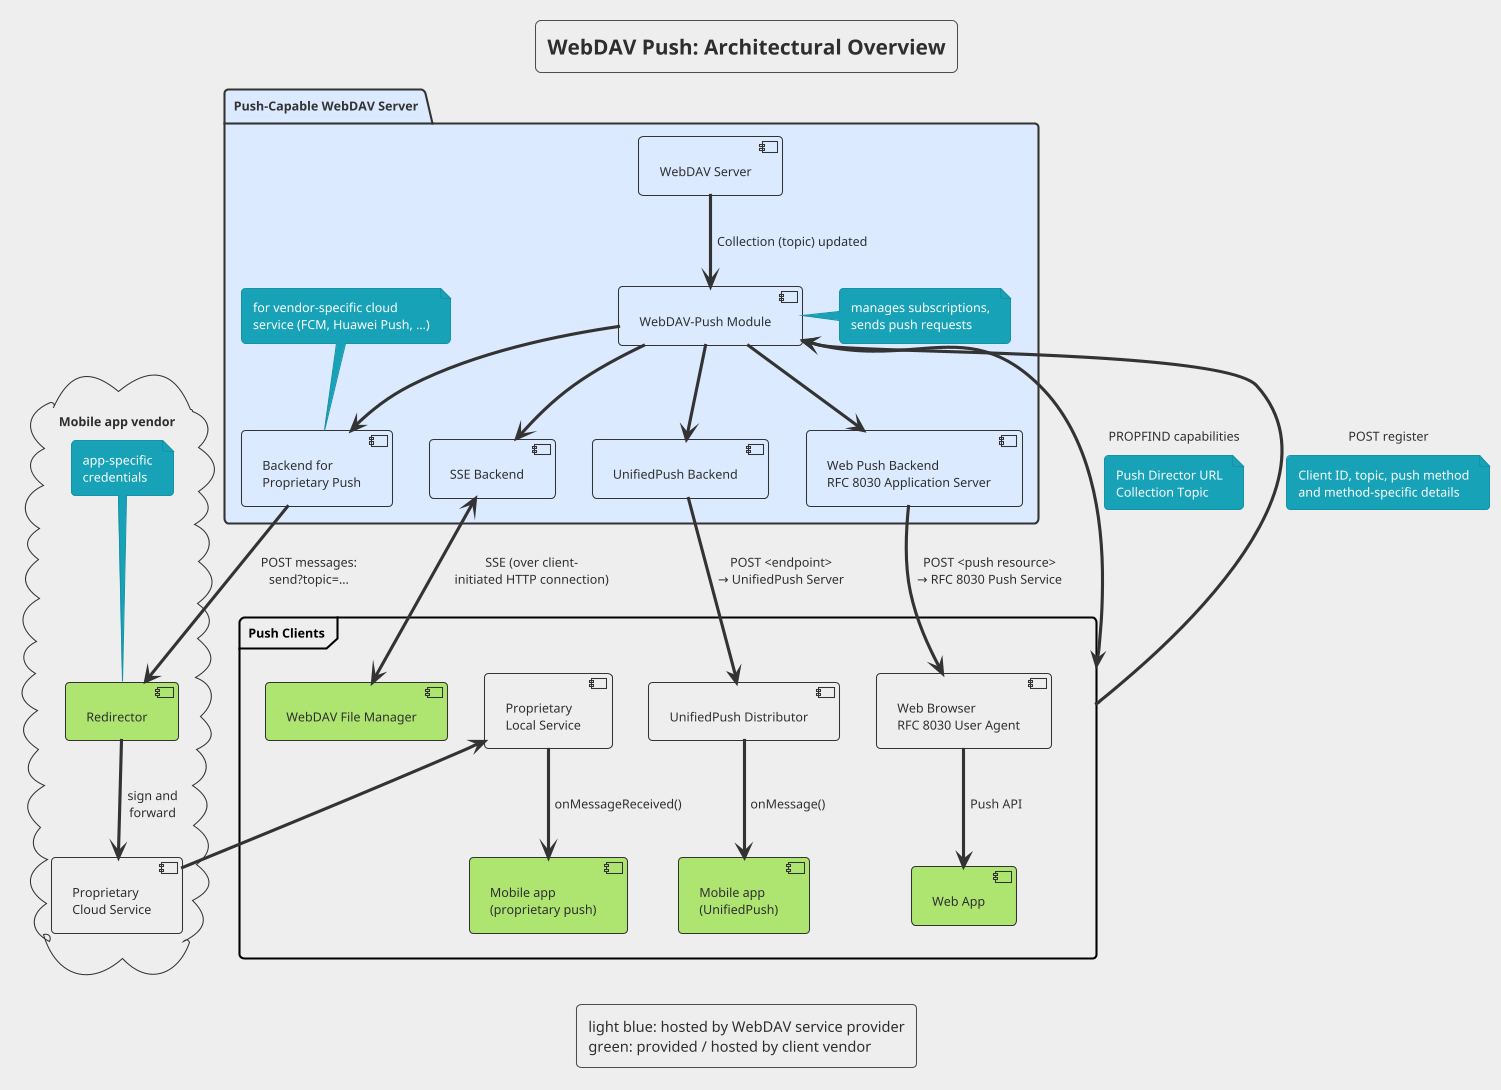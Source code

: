@startuml
!theme sketchy-outline
skinparam backgroundColor #eeeeee
skinparam handwritten false
skinparam FrameBorderColor black
skinparam FrameFontColor black

title WebDAV Push: Architectural Overview

legend
light blue: hosted by WebDAV service provider
green: provided / hosted by client vendor
end legend

package "Push-Capable WebDAV Server" #dbeafe {
  [WebDAV Server]

  [WebDAV-Push Module]
  note right: manages subscriptions,\nsends push requests
  
  [WebDAV Server] --> [WebDAV-Push Module] : Collection (topic) updated
  
  [Backend for\nProprietary Push]
  note top: for vendor-specific cloud\nservice (FCM, Huawei Push, …)

  [WebDAV-Push Module] --> [Backend for\nProprietary Push]
  [WebDAV-Push Module] --> [SSE Backend]
  [WebDAV-Push Module] --> [UnifiedPush Backend]

  [Web Push Backend\nRFC 8030 Application Server] as WebPushBE
  [WebDAV-Push Module] -->WebPushBE 
}

cloud "Mobile app vendor" {
  [Backend for\nProprietary Push] --> [Redirector] : POST messages:\nsend?topic=…

  [Redirector] #aee571
  note top: app-specific\ncredentials
  [Redirector] --> [Proprietary\nCloud Service] : sign and\nforward
}

frame "Push Clients" as PC {
  [UnifiedPush Backend] -d-> [UnifiedPush Distributor] : POST <endpoint>\n→ UnifiedPush Server

  [Mobile app\n(proprietary push)] #aee571
  [Proprietary\nLocal Service] -d-> [Mobile app\n(proprietary push)] : onMessageReceived()

  [Mobile app\n(UnifiedPush)] #aee571
  [UnifiedPush Distributor] --> [Mobile app\n(UnifiedPush)] : onMessage()

  [WebDAV File Manager] #aee571
  [SSE Backend] <-> [WebDAV File Manager] : SSE (over client-\ninitiated HTTP connection)
  [Web Browser\nRFC 8030 User Agent] as Browser
  WebPushBE --> Browser : POST <push resource>\n→ RFC 8030 Push Service
  [Web App] #aee571
  Browser --> [Web App] : Push API
}

[Proprietary\nCloud Service] --> [Proprietary\nLocal Service]

PC <-> [WebDAV-Push Module] : PROPFIND capabilities
note on link: Push Director URL\nCollection Topic

PC --> [WebDAV-Push Module] : POST register
note on link: Client ID, topic, push method\nand method-specific details

@enduml
